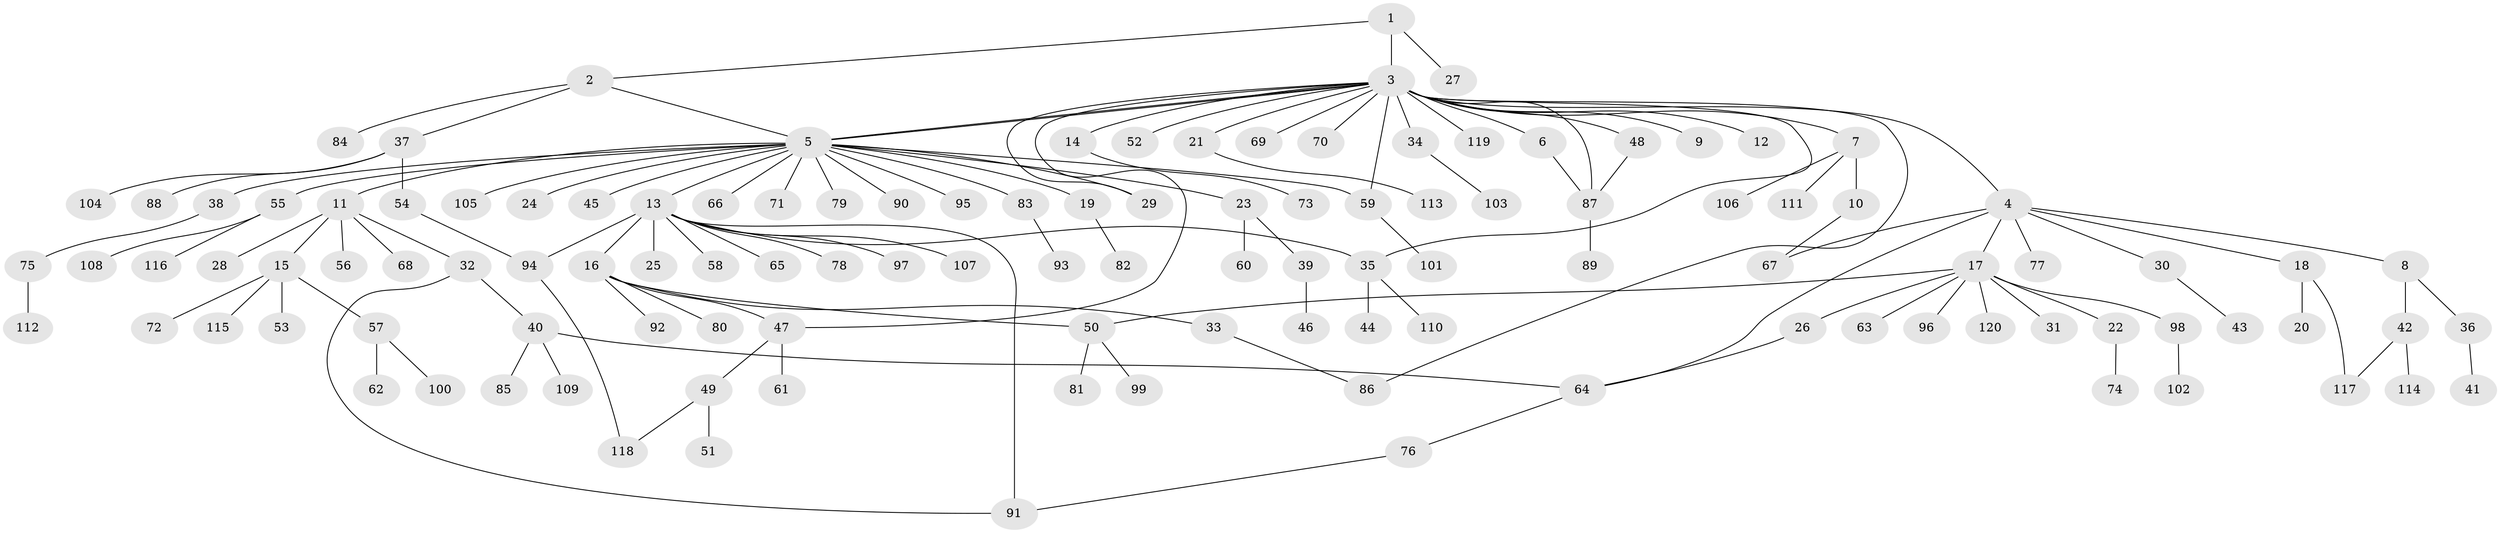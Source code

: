 // Generated by graph-tools (version 1.1) at 2025/01/03/09/25 03:01:42]
// undirected, 120 vertices, 137 edges
graph export_dot {
graph [start="1"]
  node [color=gray90,style=filled];
  1;
  2;
  3;
  4;
  5;
  6;
  7;
  8;
  9;
  10;
  11;
  12;
  13;
  14;
  15;
  16;
  17;
  18;
  19;
  20;
  21;
  22;
  23;
  24;
  25;
  26;
  27;
  28;
  29;
  30;
  31;
  32;
  33;
  34;
  35;
  36;
  37;
  38;
  39;
  40;
  41;
  42;
  43;
  44;
  45;
  46;
  47;
  48;
  49;
  50;
  51;
  52;
  53;
  54;
  55;
  56;
  57;
  58;
  59;
  60;
  61;
  62;
  63;
  64;
  65;
  66;
  67;
  68;
  69;
  70;
  71;
  72;
  73;
  74;
  75;
  76;
  77;
  78;
  79;
  80;
  81;
  82;
  83;
  84;
  85;
  86;
  87;
  88;
  89;
  90;
  91;
  92;
  93;
  94;
  95;
  96;
  97;
  98;
  99;
  100;
  101;
  102;
  103;
  104;
  105;
  106;
  107;
  108;
  109;
  110;
  111;
  112;
  113;
  114;
  115;
  116;
  117;
  118;
  119;
  120;
  1 -- 2;
  1 -- 3;
  1 -- 27;
  2 -- 5;
  2 -- 37;
  2 -- 84;
  3 -- 4;
  3 -- 5;
  3 -- 5;
  3 -- 6;
  3 -- 7;
  3 -- 9;
  3 -- 12;
  3 -- 14;
  3 -- 21;
  3 -- 29;
  3 -- 34;
  3 -- 35;
  3 -- 47;
  3 -- 48;
  3 -- 52;
  3 -- 59;
  3 -- 69;
  3 -- 70;
  3 -- 86;
  3 -- 87;
  3 -- 119;
  4 -- 8;
  4 -- 17;
  4 -- 18;
  4 -- 30;
  4 -- 64;
  4 -- 67;
  4 -- 77;
  5 -- 11;
  5 -- 13;
  5 -- 19;
  5 -- 23;
  5 -- 24;
  5 -- 29;
  5 -- 38;
  5 -- 45;
  5 -- 55;
  5 -- 59;
  5 -- 66;
  5 -- 71;
  5 -- 79;
  5 -- 83;
  5 -- 90;
  5 -- 95;
  5 -- 105;
  6 -- 87;
  7 -- 10;
  7 -- 106;
  7 -- 111;
  8 -- 36;
  8 -- 42;
  10 -- 67;
  11 -- 15;
  11 -- 28;
  11 -- 32;
  11 -- 56;
  11 -- 68;
  13 -- 16;
  13 -- 25;
  13 -- 35;
  13 -- 58;
  13 -- 65;
  13 -- 78;
  13 -- 91;
  13 -- 94;
  13 -- 97;
  13 -- 107;
  14 -- 73;
  15 -- 53;
  15 -- 57;
  15 -- 72;
  15 -- 115;
  16 -- 33;
  16 -- 47;
  16 -- 50;
  16 -- 80;
  16 -- 92;
  17 -- 22;
  17 -- 26;
  17 -- 31;
  17 -- 50;
  17 -- 63;
  17 -- 96;
  17 -- 98;
  17 -- 120;
  18 -- 20;
  18 -- 117;
  19 -- 82;
  21 -- 113;
  22 -- 74;
  23 -- 39;
  23 -- 60;
  26 -- 64;
  30 -- 43;
  32 -- 40;
  32 -- 91;
  33 -- 86;
  34 -- 103;
  35 -- 44;
  35 -- 110;
  36 -- 41;
  37 -- 54;
  37 -- 88;
  37 -- 104;
  38 -- 75;
  39 -- 46;
  40 -- 64;
  40 -- 85;
  40 -- 109;
  42 -- 114;
  42 -- 117;
  47 -- 49;
  47 -- 61;
  48 -- 87;
  49 -- 51;
  49 -- 118;
  50 -- 81;
  50 -- 99;
  54 -- 94;
  55 -- 108;
  55 -- 116;
  57 -- 62;
  57 -- 100;
  59 -- 101;
  64 -- 76;
  75 -- 112;
  76 -- 91;
  83 -- 93;
  87 -- 89;
  94 -- 118;
  98 -- 102;
}
